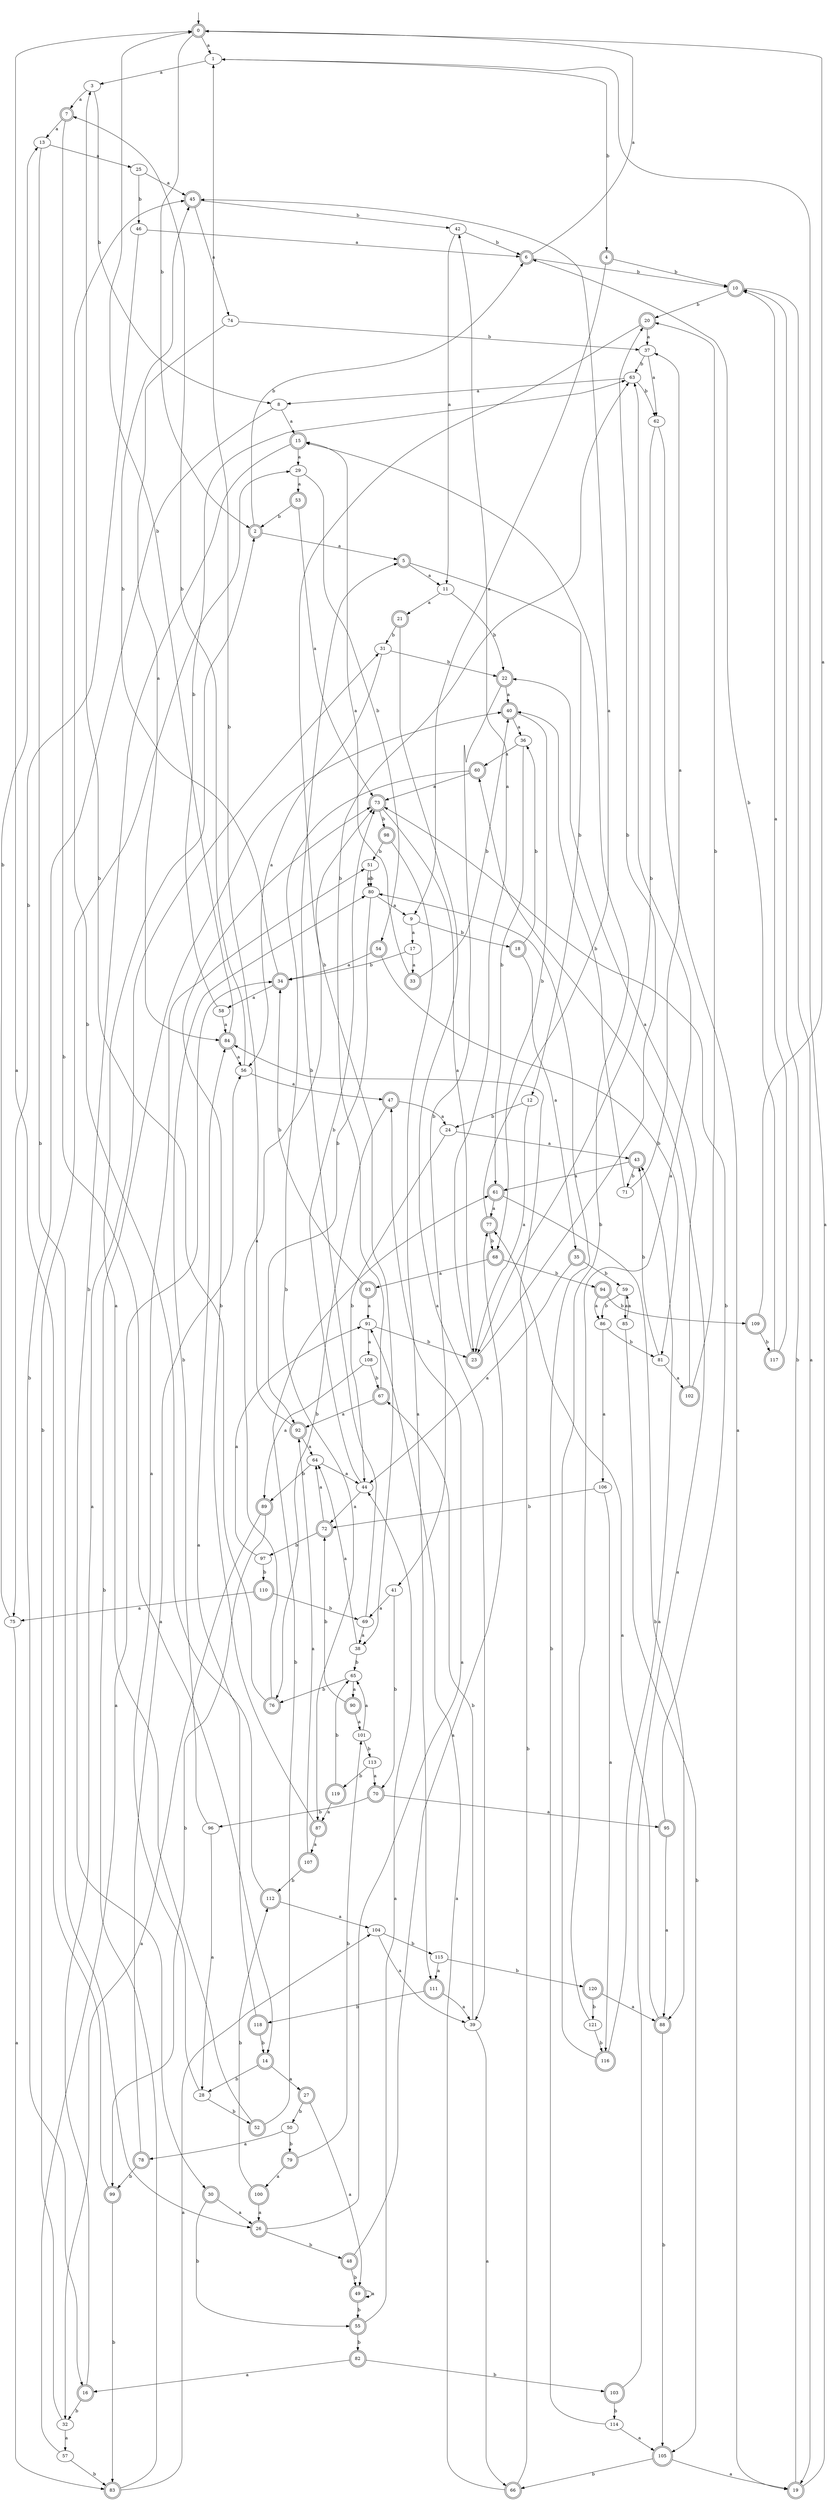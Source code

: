 digraph RandomDFA {
  __start0 [label="", shape=none];
  __start0 -> 0 [label=""];
  0 [shape=circle] [shape=doublecircle]
  0 -> 1 [label="a"]
  0 -> 2 [label="b"]
  1
  1 -> 3 [label="a"]
  1 -> 4 [label="b"]
  2 [shape=doublecircle]
  2 -> 5 [label="a"]
  2 -> 6 [label="b"]
  3
  3 -> 7 [label="a"]
  3 -> 8 [label="b"]
  4 [shape=doublecircle]
  4 -> 9 [label="a"]
  4 -> 10 [label="b"]
  5 [shape=doublecircle]
  5 -> 11 [label="a"]
  5 -> 12 [label="b"]
  6 [shape=doublecircle]
  6 -> 0 [label="a"]
  6 -> 10 [label="b"]
  7 [shape=doublecircle]
  7 -> 13 [label="a"]
  7 -> 14 [label="b"]
  8
  8 -> 15 [label="a"]
  8 -> 16 [label="b"]
  9
  9 -> 17 [label="a"]
  9 -> 18 [label="b"]
  10 [shape=doublecircle]
  10 -> 19 [label="a"]
  10 -> 20 [label="b"]
  11
  11 -> 21 [label="a"]
  11 -> 22 [label="b"]
  12
  12 -> 23 [label="a"]
  12 -> 24 [label="b"]
  13
  13 -> 25 [label="a"]
  13 -> 26 [label="b"]
  14 [shape=doublecircle]
  14 -> 27 [label="a"]
  14 -> 28 [label="b"]
  15 [shape=doublecircle]
  15 -> 29 [label="a"]
  15 -> 30 [label="b"]
  16 [shape=doublecircle]
  16 -> 31 [label="a"]
  16 -> 32 [label="b"]
  17
  17 -> 33 [label="a"]
  17 -> 34 [label="b"]
  18 [shape=doublecircle]
  18 -> 35 [label="a"]
  18 -> 36 [label="b"]
  19 [shape=doublecircle]
  19 -> 1 [label="a"]
  19 -> 10 [label="b"]
  20 [shape=doublecircle]
  20 -> 37 [label="a"]
  20 -> 38 [label="b"]
  21 [shape=doublecircle]
  21 -> 39 [label="a"]
  21 -> 31 [label="b"]
  22 [shape=doublecircle]
  22 -> 40 [label="a"]
  22 -> 41 [label="b"]
  23 [shape=doublecircle]
  23 -> 42 [label="a"]
  23 -> 20 [label="b"]
  24
  24 -> 43 [label="a"]
  24 -> 44 [label="b"]
  25
  25 -> 45 [label="a"]
  25 -> 46 [label="b"]
  26 [shape=doublecircle]
  26 -> 47 [label="a"]
  26 -> 48 [label="b"]
  27 [shape=doublecircle]
  27 -> 49 [label="a"]
  27 -> 50 [label="b"]
  28
  28 -> 51 [label="a"]
  28 -> 52 [label="b"]
  29
  29 -> 53 [label="a"]
  29 -> 54 [label="b"]
  30 [shape=doublecircle]
  30 -> 26 [label="a"]
  30 -> 55 [label="b"]
  31
  31 -> 56 [label="a"]
  31 -> 22 [label="b"]
  32
  32 -> 57 [label="a"]
  32 -> 29 [label="b"]
  33 [shape=doublecircle]
  33 -> 15 [label="a"]
  33 -> 40 [label="b"]
  34 [shape=doublecircle]
  34 -> 58 [label="a"]
  34 -> 45 [label="b"]
  35 [shape=doublecircle]
  35 -> 44 [label="a"]
  35 -> 59 [label="b"]
  36
  36 -> 60 [label="a"]
  36 -> 61 [label="b"]
  37
  37 -> 62 [label="a"]
  37 -> 63 [label="b"]
  38
  38 -> 64 [label="a"]
  38 -> 65 [label="b"]
  39
  39 -> 66 [label="a"]
  39 -> 67 [label="b"]
  40 [shape=doublecircle]
  40 -> 36 [label="a"]
  40 -> 68 [label="b"]
  41
  41 -> 69 [label="a"]
  41 -> 70 [label="b"]
  42
  42 -> 11 [label="a"]
  42 -> 6 [label="b"]
  43 [shape=doublecircle]
  43 -> 61 [label="a"]
  43 -> 71 [label="b"]
  44
  44 -> 72 [label="a"]
  44 -> 73 [label="b"]
  45 [shape=doublecircle]
  45 -> 74 [label="a"]
  45 -> 42 [label="b"]
  46
  46 -> 6 [label="a"]
  46 -> 75 [label="b"]
  47 [shape=doublecircle]
  47 -> 24 [label="a"]
  47 -> 76 [label="b"]
  48 [shape=doublecircle]
  48 -> 77 [label="a"]
  48 -> 49 [label="b"]
  49 [shape=doublecircle]
  49 -> 49 [label="a"]
  49 -> 55 [label="b"]
  50
  50 -> 78 [label="a"]
  50 -> 79 [label="b"]
  51
  51 -> 80 [label="a"]
  51 -> 80 [label="b"]
  52 [shape=doublecircle]
  52 -> 2 [label="a"]
  52 -> 61 [label="b"]
  53 [shape=doublecircle]
  53 -> 73 [label="a"]
  53 -> 2 [label="b"]
  54 [shape=doublecircle]
  54 -> 34 [label="a"]
  54 -> 81 [label="b"]
  55 [shape=doublecircle]
  55 -> 44 [label="a"]
  55 -> 82 [label="b"]
  56
  56 -> 47 [label="a"]
  56 -> 7 [label="b"]
  57
  57 -> 34 [label="a"]
  57 -> 83 [label="b"]
  58
  58 -> 84 [label="a"]
  58 -> 63 [label="b"]
  59
  59 -> 85 [label="a"]
  59 -> 86 [label="b"]
  60 [shape=doublecircle]
  60 -> 73 [label="a"]
  60 -> 87 [label="b"]
  61 [shape=doublecircle]
  61 -> 77 [label="a"]
  61 -> 88 [label="b"]
  62
  62 -> 19 [label="a"]
  62 -> 23 [label="b"]
  63
  63 -> 8 [label="a"]
  63 -> 62 [label="b"]
  64
  64 -> 44 [label="a"]
  64 -> 89 [label="b"]
  65
  65 -> 90 [label="a"]
  65 -> 76 [label="b"]
  66 [shape=doublecircle]
  66 -> 91 [label="a"]
  66 -> 84 [label="b"]
  67 [shape=doublecircle]
  67 -> 92 [label="a"]
  67 -> 63 [label="b"]
  68 [shape=doublecircle]
  68 -> 93 [label="a"]
  68 -> 94 [label="b"]
  69
  69 -> 38 [label="a"]
  69 -> 5 [label="b"]
  70 [shape=doublecircle]
  70 -> 95 [label="a"]
  70 -> 96 [label="b"]
  71
  71 -> 37 [label="a"]
  71 -> 40 [label="b"]
  72 [shape=doublecircle]
  72 -> 64 [label="a"]
  72 -> 97 [label="b"]
  73 [shape=doublecircle]
  73 -> 23 [label="a"]
  73 -> 98 [label="b"]
  74
  74 -> 84 [label="a"]
  74 -> 37 [label="b"]
  75
  75 -> 83 [label="a"]
  75 -> 13 [label="b"]
  76 [shape=doublecircle]
  76 -> 73 [label="a"]
  76 -> 3 [label="b"]
  77 [shape=doublecircle]
  77 -> 45 [label="a"]
  77 -> 68 [label="b"]
  78 [shape=doublecircle]
  78 -> 56 [label="a"]
  78 -> 99 [label="b"]
  79 [shape=doublecircle]
  79 -> 100 [label="a"]
  79 -> 101 [label="b"]
  80
  80 -> 9 [label="a"]
  80 -> 92 [label="b"]
  81
  81 -> 102 [label="a"]
  81 -> 43 [label="b"]
  82 [shape=doublecircle]
  82 -> 16 [label="a"]
  82 -> 103 [label="b"]
  83 [shape=doublecircle]
  83 -> 104 [label="a"]
  83 -> 40 [label="b"]
  84 [shape=doublecircle]
  84 -> 56 [label="a"]
  84 -> 0 [label="b"]
  85
  85 -> 59 [label="a"]
  85 -> 105 [label="b"]
  86
  86 -> 106 [label="a"]
  86 -> 81 [label="b"]
  87 [shape=doublecircle]
  87 -> 107 [label="a"]
  87 -> 73 [label="b"]
  88 [shape=doublecircle]
  88 -> 77 [label="a"]
  88 -> 105 [label="b"]
  89 [shape=doublecircle]
  89 -> 32 [label="a"]
  89 -> 99 [label="b"]
  90 [shape=doublecircle]
  90 -> 101 [label="a"]
  90 -> 72 [label="b"]
  91
  91 -> 108 [label="a"]
  91 -> 23 [label="b"]
  92 [shape=doublecircle]
  92 -> 64 [label="a"]
  92 -> 1 [label="b"]
  93 [shape=doublecircle]
  93 -> 91 [label="a"]
  93 -> 34 [label="b"]
  94 [shape=doublecircle]
  94 -> 86 [label="a"]
  94 -> 109 [label="b"]
  95 [shape=doublecircle]
  95 -> 88 [label="a"]
  95 -> 73 [label="b"]
  96
  96 -> 28 [label="a"]
  96 -> 80 [label="b"]
  97
  97 -> 91 [label="a"]
  97 -> 110 [label="b"]
  98 [shape=doublecircle]
  98 -> 111 [label="a"]
  98 -> 51 [label="b"]
  99 [shape=doublecircle]
  99 -> 0 [label="a"]
  99 -> 83 [label="b"]
  100 [shape=doublecircle]
  100 -> 26 [label="a"]
  100 -> 112 [label="b"]
  101
  101 -> 65 [label="a"]
  101 -> 113 [label="b"]
  102 [shape=doublecircle]
  102 -> 22 [label="a"]
  102 -> 20 [label="b"]
  103 [shape=doublecircle]
  103 -> 60 [label="a"]
  103 -> 114 [label="b"]
  104
  104 -> 39 [label="a"]
  104 -> 115 [label="b"]
  105 [shape=doublecircle]
  105 -> 19 [label="a"]
  105 -> 66 [label="b"]
  106
  106 -> 116 [label="a"]
  106 -> 72 [label="b"]
  107 [shape=doublecircle]
  107 -> 92 [label="a"]
  107 -> 112 [label="b"]
  108
  108 -> 89 [label="a"]
  108 -> 67 [label="b"]
  109 [shape=doublecircle]
  109 -> 0 [label="a"]
  109 -> 117 [label="b"]
  110 [shape=doublecircle]
  110 -> 75 [label="a"]
  110 -> 69 [label="b"]
  111 [shape=doublecircle]
  111 -> 39 [label="a"]
  111 -> 118 [label="b"]
  112 [shape=doublecircle]
  112 -> 104 [label="a"]
  112 -> 45 [label="b"]
  113
  113 -> 70 [label="a"]
  113 -> 119 [label="b"]
  114
  114 -> 105 [label="a"]
  114 -> 80 [label="b"]
  115
  115 -> 111 [label="a"]
  115 -> 120 [label="b"]
  116 [shape=doublecircle]
  116 -> 43 [label="a"]
  116 -> 15 [label="b"]
  117 [shape=doublecircle]
  117 -> 10 [label="a"]
  117 -> 6 [label="b"]
  118 [shape=doublecircle]
  118 -> 84 [label="a"]
  118 -> 14 [label="b"]
  119 [shape=doublecircle]
  119 -> 87 [label="a"]
  119 -> 65 [label="b"]
  120 [shape=doublecircle]
  120 -> 88 [label="a"]
  120 -> 121 [label="b"]
  121
  121 -> 63 [label="a"]
  121 -> 116 [label="b"]
}
